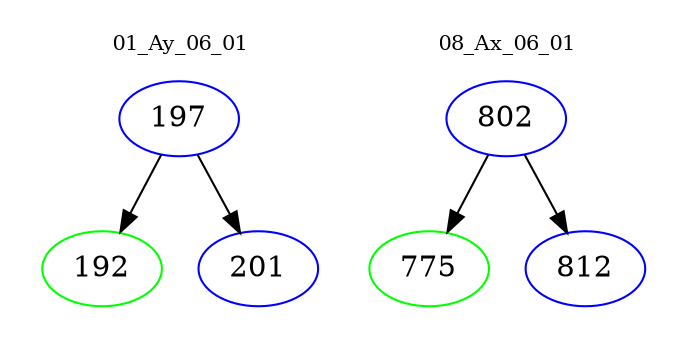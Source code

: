 digraph{
subgraph cluster_0 {
color = white
label = "01_Ay_06_01";
fontsize=10;
T0_197 [label="197", color="blue"]
T0_197 -> T0_192 [color="black"]
T0_192 [label="192", color="green"]
T0_197 -> T0_201 [color="black"]
T0_201 [label="201", color="blue"]
}
subgraph cluster_1 {
color = white
label = "08_Ax_06_01";
fontsize=10;
T1_802 [label="802", color="blue"]
T1_802 -> T1_775 [color="black"]
T1_775 [label="775", color="green"]
T1_802 -> T1_812 [color="black"]
T1_812 [label="812", color="blue"]
}
}
